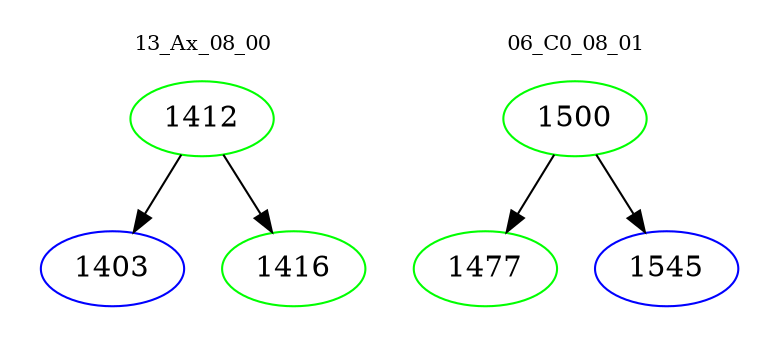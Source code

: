 digraph{
subgraph cluster_0 {
color = white
label = "13_Ax_08_00";
fontsize=10;
T0_1412 [label="1412", color="green"]
T0_1412 -> T0_1403 [color="black"]
T0_1403 [label="1403", color="blue"]
T0_1412 -> T0_1416 [color="black"]
T0_1416 [label="1416", color="green"]
}
subgraph cluster_1 {
color = white
label = "06_C0_08_01";
fontsize=10;
T1_1500 [label="1500", color="green"]
T1_1500 -> T1_1477 [color="black"]
T1_1477 [label="1477", color="green"]
T1_1500 -> T1_1545 [color="black"]
T1_1545 [label="1545", color="blue"]
}
}
